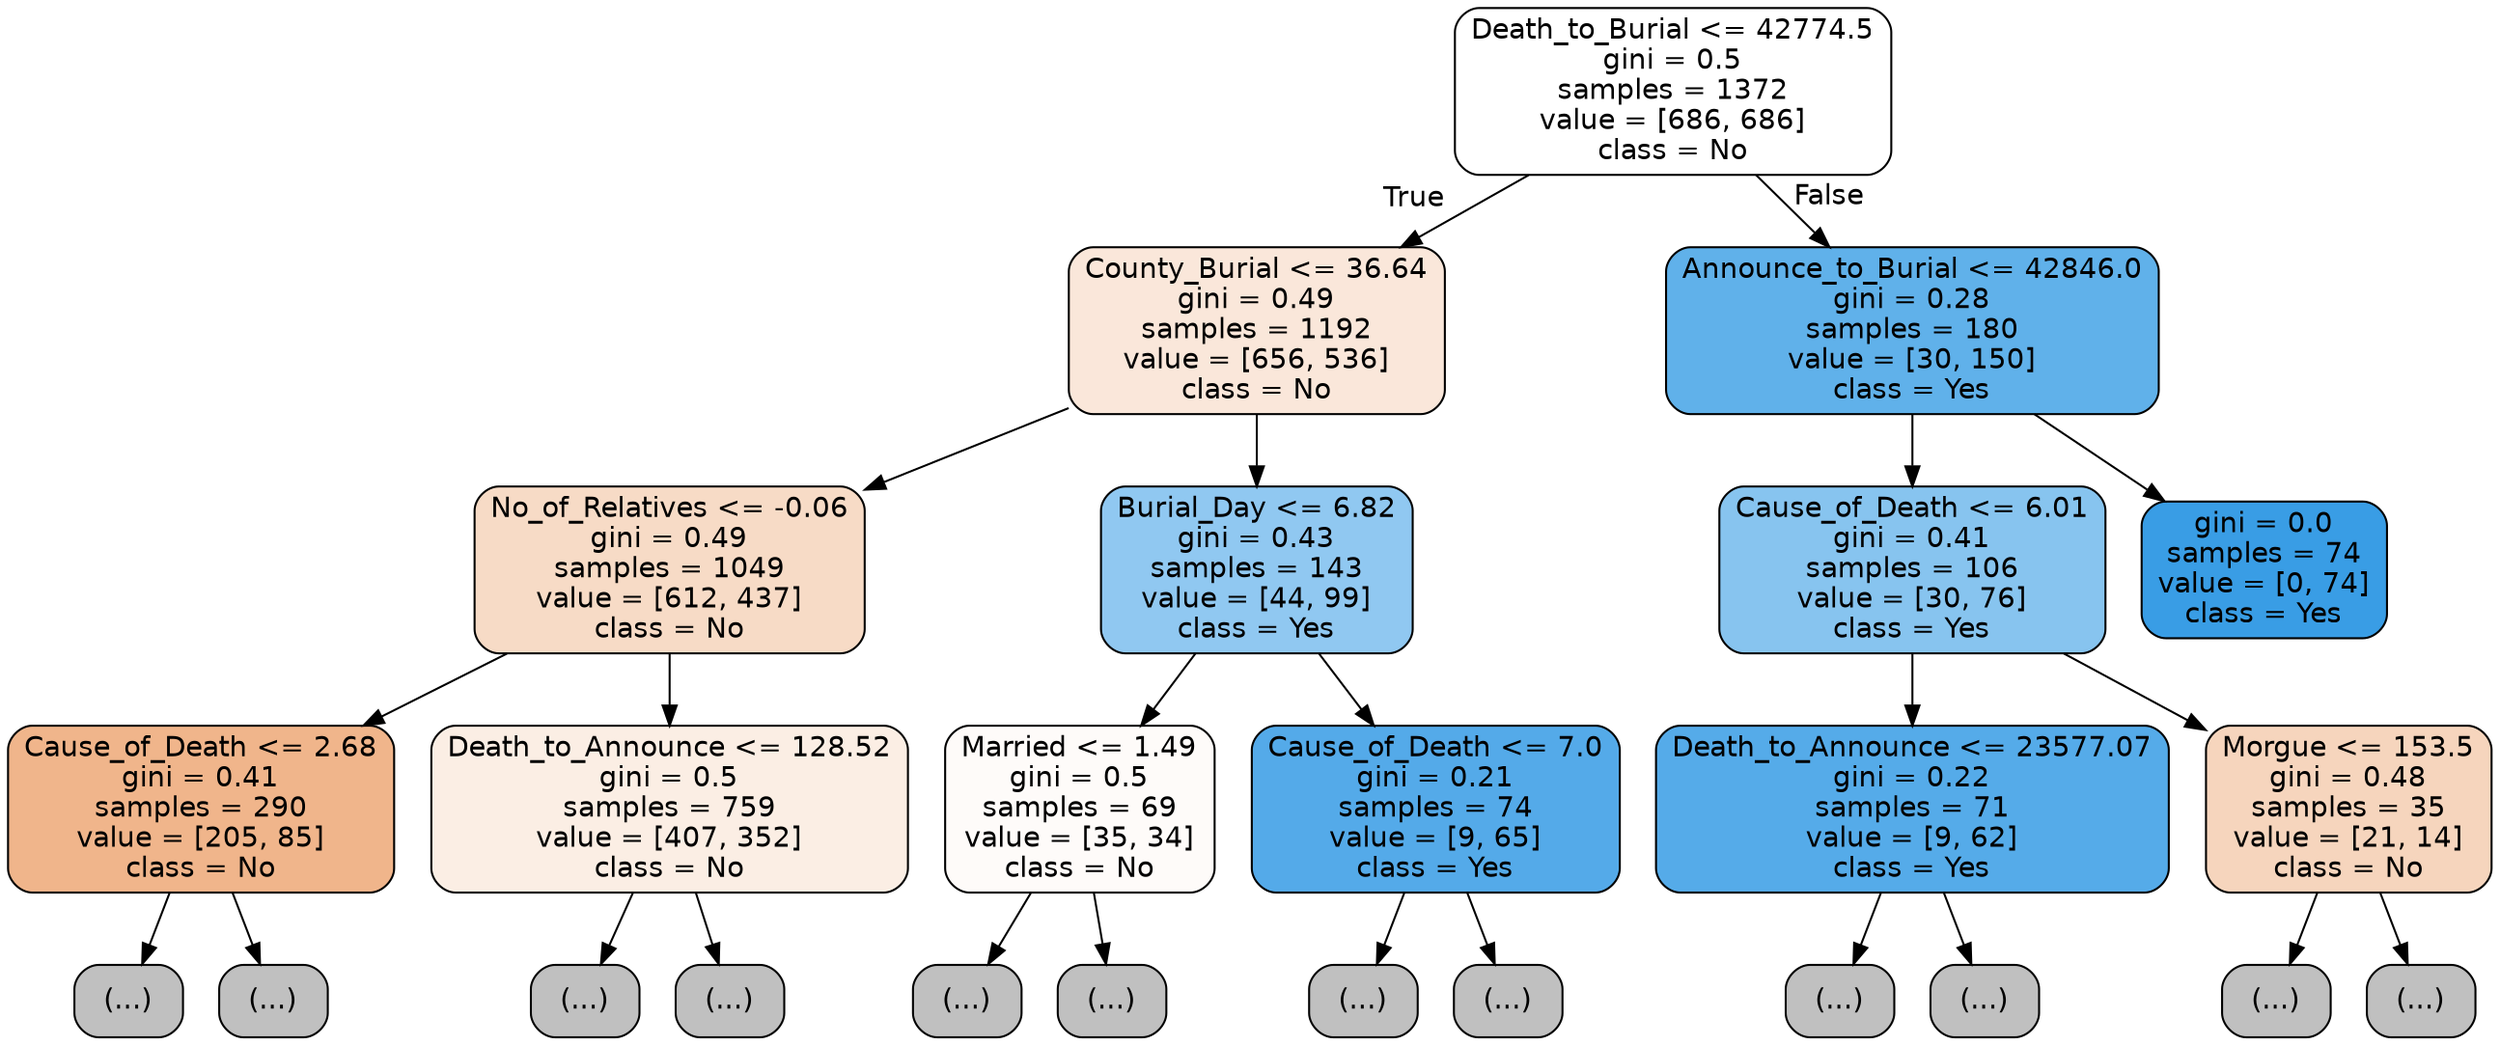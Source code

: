 digraph Tree {
node [shape=box, style="filled, rounded", color="black", fontname=helvetica] ;
edge [fontname=helvetica] ;
0 [label="Death_to_Burial <= 42774.5\ngini = 0.5\nsamples = 1372\nvalue = [686, 686]\nclass = No", fillcolor="#e5813900"] ;
1 [label="County_Burial <= 36.64\ngini = 0.49\nsamples = 1192\nvalue = [656, 536]\nclass = No", fillcolor="#e581392f"] ;
0 -> 1 [labeldistance=2.5, labelangle=45, headlabel="True"] ;
2 [label="No_of_Relatives <= -0.06\ngini = 0.49\nsamples = 1049\nvalue = [612, 437]\nclass = No", fillcolor="#e5813949"] ;
1 -> 2 ;
3 [label="Cause_of_Death <= 2.68\ngini = 0.41\nsamples = 290\nvalue = [205, 85]\nclass = No", fillcolor="#e5813995"] ;
2 -> 3 ;
4 [label="(...)", fillcolor="#C0C0C0"] ;
3 -> 4 ;
7 [label="(...)", fillcolor="#C0C0C0"] ;
3 -> 7 ;
10 [label="Death_to_Announce <= 128.52\ngini = 0.5\nsamples = 759\nvalue = [407, 352]\nclass = No", fillcolor="#e5813922"] ;
2 -> 10 ;
11 [label="(...)", fillcolor="#C0C0C0"] ;
10 -> 11 ;
14 [label="(...)", fillcolor="#C0C0C0"] ;
10 -> 14 ;
17 [label="Burial_Day <= 6.82\ngini = 0.43\nsamples = 143\nvalue = [44, 99]\nclass = Yes", fillcolor="#399de58e"] ;
1 -> 17 ;
18 [label="Married <= 1.49\ngini = 0.5\nsamples = 69\nvalue = [35, 34]\nclass = No", fillcolor="#e5813907"] ;
17 -> 18 ;
19 [label="(...)", fillcolor="#C0C0C0"] ;
18 -> 19 ;
22 [label="(...)", fillcolor="#C0C0C0"] ;
18 -> 22 ;
25 [label="Cause_of_Death <= 7.0\ngini = 0.21\nsamples = 74\nvalue = [9, 65]\nclass = Yes", fillcolor="#399de5dc"] ;
17 -> 25 ;
26 [label="(...)", fillcolor="#C0C0C0"] ;
25 -> 26 ;
29 [label="(...)", fillcolor="#C0C0C0"] ;
25 -> 29 ;
32 [label="Announce_to_Burial <= 42846.0\ngini = 0.28\nsamples = 180\nvalue = [30, 150]\nclass = Yes", fillcolor="#399de5cc"] ;
0 -> 32 [labeldistance=2.5, labelangle=-45, headlabel="False"] ;
33 [label="Cause_of_Death <= 6.01\ngini = 0.41\nsamples = 106\nvalue = [30, 76]\nclass = Yes", fillcolor="#399de59a"] ;
32 -> 33 ;
34 [label="Death_to_Announce <= 23577.07\ngini = 0.22\nsamples = 71\nvalue = [9, 62]\nclass = Yes", fillcolor="#399de5da"] ;
33 -> 34 ;
35 [label="(...)", fillcolor="#C0C0C0"] ;
34 -> 35 ;
38 [label="(...)", fillcolor="#C0C0C0"] ;
34 -> 38 ;
41 [label="Morgue <= 153.5\ngini = 0.48\nsamples = 35\nvalue = [21, 14]\nclass = No", fillcolor="#e5813955"] ;
33 -> 41 ;
42 [label="(...)", fillcolor="#C0C0C0"] ;
41 -> 42 ;
45 [label="(...)", fillcolor="#C0C0C0"] ;
41 -> 45 ;
48 [label="gini = 0.0\nsamples = 74\nvalue = [0, 74]\nclass = Yes", fillcolor="#399de5ff"] ;
32 -> 48 ;
}